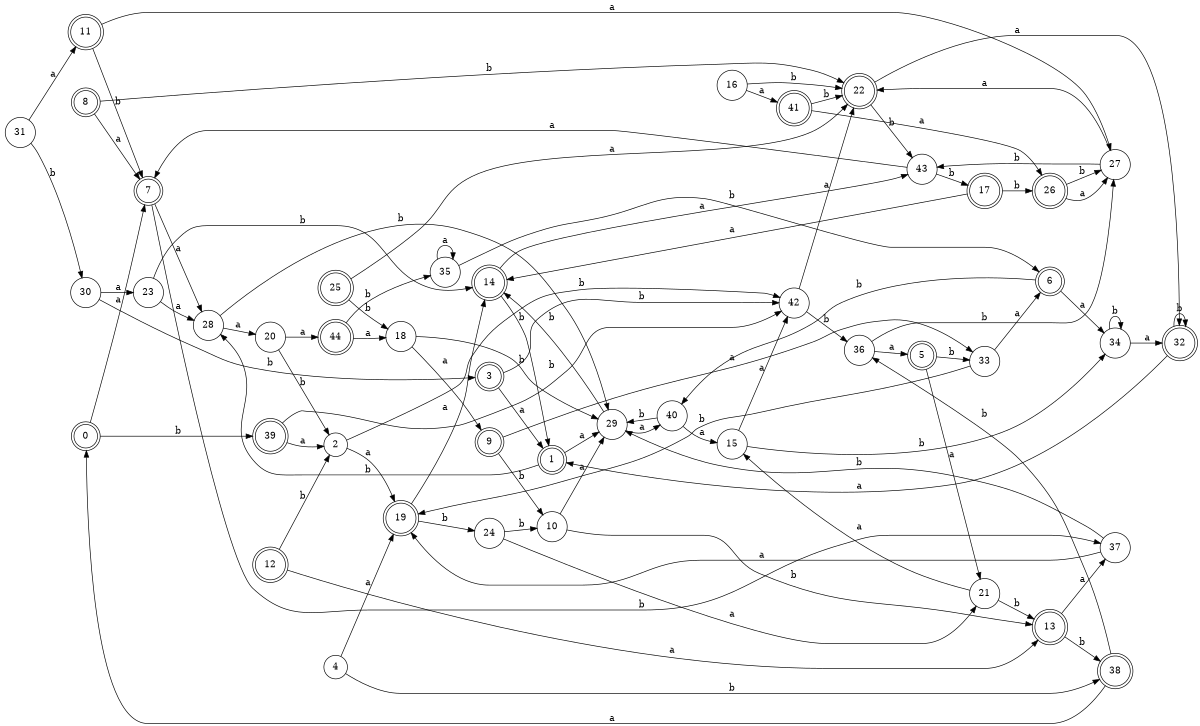 digraph n36_7 {
__start0 [label="" shape="none"];

rankdir=LR;
size="8,5";

s0 [style="rounded,filled", color="black", fillcolor="white" shape="doublecircle", label="0"];
s1 [style="rounded,filled", color="black", fillcolor="white" shape="doublecircle", label="1"];
s2 [style="filled", color="black", fillcolor="white" shape="circle", label="2"];
s3 [style="rounded,filled", color="black", fillcolor="white" shape="doublecircle", label="3"];
s4 [style="filled", color="black", fillcolor="white" shape="circle", label="4"];
s5 [style="rounded,filled", color="black", fillcolor="white" shape="doublecircle", label="5"];
s6 [style="rounded,filled", color="black", fillcolor="white" shape="doublecircle", label="6"];
s7 [style="rounded,filled", color="black", fillcolor="white" shape="doublecircle", label="7"];
s8 [style="rounded,filled", color="black", fillcolor="white" shape="doublecircle", label="8"];
s9 [style="rounded,filled", color="black", fillcolor="white" shape="doublecircle", label="9"];
s10 [style="filled", color="black", fillcolor="white" shape="circle", label="10"];
s11 [style="rounded,filled", color="black", fillcolor="white" shape="doublecircle", label="11"];
s12 [style="rounded,filled", color="black", fillcolor="white" shape="doublecircle", label="12"];
s13 [style="rounded,filled", color="black", fillcolor="white" shape="doublecircle", label="13"];
s14 [style="rounded,filled", color="black", fillcolor="white" shape="doublecircle", label="14"];
s15 [style="filled", color="black", fillcolor="white" shape="circle", label="15"];
s16 [style="filled", color="black", fillcolor="white" shape="circle", label="16"];
s17 [style="rounded,filled", color="black", fillcolor="white" shape="doublecircle", label="17"];
s18 [style="filled", color="black", fillcolor="white" shape="circle", label="18"];
s19 [style="rounded,filled", color="black", fillcolor="white" shape="doublecircle", label="19"];
s20 [style="filled", color="black", fillcolor="white" shape="circle", label="20"];
s21 [style="filled", color="black", fillcolor="white" shape="circle", label="21"];
s22 [style="rounded,filled", color="black", fillcolor="white" shape="doublecircle", label="22"];
s23 [style="filled", color="black", fillcolor="white" shape="circle", label="23"];
s24 [style="filled", color="black", fillcolor="white" shape="circle", label="24"];
s25 [style="rounded,filled", color="black", fillcolor="white" shape="doublecircle", label="25"];
s26 [style="rounded,filled", color="black", fillcolor="white" shape="doublecircle", label="26"];
s27 [style="filled", color="black", fillcolor="white" shape="circle", label="27"];
s28 [style="filled", color="black", fillcolor="white" shape="circle", label="28"];
s29 [style="filled", color="black", fillcolor="white" shape="circle", label="29"];
s30 [style="filled", color="black", fillcolor="white" shape="circle", label="30"];
s31 [style="filled", color="black", fillcolor="white" shape="circle", label="31"];
s32 [style="rounded,filled", color="black", fillcolor="white" shape="doublecircle", label="32"];
s33 [style="filled", color="black", fillcolor="white" shape="circle", label="33"];
s34 [style="filled", color="black", fillcolor="white" shape="circle", label="34"];
s35 [style="filled", color="black", fillcolor="white" shape="circle", label="35"];
s36 [style="filled", color="black", fillcolor="white" shape="circle", label="36"];
s37 [style="filled", color="black", fillcolor="white" shape="circle", label="37"];
s38 [style="rounded,filled", color="black", fillcolor="white" shape="doublecircle", label="38"];
s39 [style="rounded,filled", color="black", fillcolor="white" shape="doublecircle", label="39"];
s40 [style="filled", color="black", fillcolor="white" shape="circle", label="40"];
s41 [style="rounded,filled", color="black", fillcolor="white" shape="doublecircle", label="41"];
s42 [style="filled", color="black", fillcolor="white" shape="circle", label="42"];
s43 [style="filled", color="black", fillcolor="white" shape="circle", label="43"];
s44 [style="rounded,filled", color="black", fillcolor="white" shape="doublecircle", label="44"];
s0 -> s7 [label="a"];
s0 -> s39 [label="b"];
s1 -> s29 [label="a"];
s1 -> s28 [label="b"];
s2 -> s19 [label="a"];
s2 -> s42 [label="b"];
s3 -> s1 [label="a"];
s3 -> s42 [label="b"];
s4 -> s19 [label="a"];
s4 -> s38 [label="b"];
s5 -> s21 [label="a"];
s5 -> s33 [label="b"];
s6 -> s34 [label="a"];
s6 -> s40 [label="b"];
s7 -> s28 [label="a"];
s7 -> s37 [label="b"];
s8 -> s7 [label="a"];
s8 -> s22 [label="b"];
s9 -> s33 [label="a"];
s9 -> s10 [label="b"];
s10 -> s29 [label="a"];
s10 -> s13 [label="b"];
s11 -> s27 [label="a"];
s11 -> s7 [label="b"];
s12 -> s13 [label="a"];
s12 -> s2 [label="b"];
s13 -> s37 [label="a"];
s13 -> s38 [label="b"];
s14 -> s43 [label="a"];
s14 -> s1 [label="b"];
s15 -> s42 [label="a"];
s15 -> s34 [label="b"];
s16 -> s41 [label="a"];
s16 -> s22 [label="b"];
s17 -> s14 [label="a"];
s17 -> s26 [label="b"];
s18 -> s9 [label="a"];
s18 -> s29 [label="b"];
s19 -> s14 [label="a"];
s19 -> s24 [label="b"];
s20 -> s44 [label="a"];
s20 -> s2 [label="b"];
s21 -> s15 [label="a"];
s21 -> s13 [label="b"];
s22 -> s32 [label="a"];
s22 -> s43 [label="b"];
s23 -> s28 [label="a"];
s23 -> s14 [label="b"];
s24 -> s21 [label="a"];
s24 -> s10 [label="b"];
s25 -> s22 [label="a"];
s25 -> s18 [label="b"];
s26 -> s27 [label="a"];
s26 -> s27 [label="b"];
s27 -> s22 [label="a"];
s27 -> s43 [label="b"];
s28 -> s20 [label="a"];
s28 -> s29 [label="b"];
s29 -> s40 [label="a"];
s29 -> s14 [label="b"];
s30 -> s23 [label="a"];
s30 -> s3 [label="b"];
s31 -> s11 [label="a"];
s31 -> s30 [label="b"];
s32 -> s1 [label="a"];
s32 -> s32 [label="b"];
s33 -> s6 [label="a"];
s33 -> s19 [label="b"];
s34 -> s32 [label="a"];
s34 -> s34 [label="b"];
s35 -> s35 [label="a"];
s35 -> s6 [label="b"];
s36 -> s5 [label="a"];
s36 -> s27 [label="b"];
s37 -> s19 [label="a"];
s37 -> s29 [label="b"];
s38 -> s0 [label="a"];
s38 -> s36 [label="b"];
s39 -> s2 [label="a"];
s39 -> s42 [label="b"];
s40 -> s15 [label="a"];
s40 -> s29 [label="b"];
s41 -> s26 [label="a"];
s41 -> s22 [label="b"];
s42 -> s22 [label="a"];
s42 -> s36 [label="b"];
s43 -> s7 [label="a"];
s43 -> s17 [label="b"];
s44 -> s18 [label="a"];
s44 -> s35 [label="b"];

}
